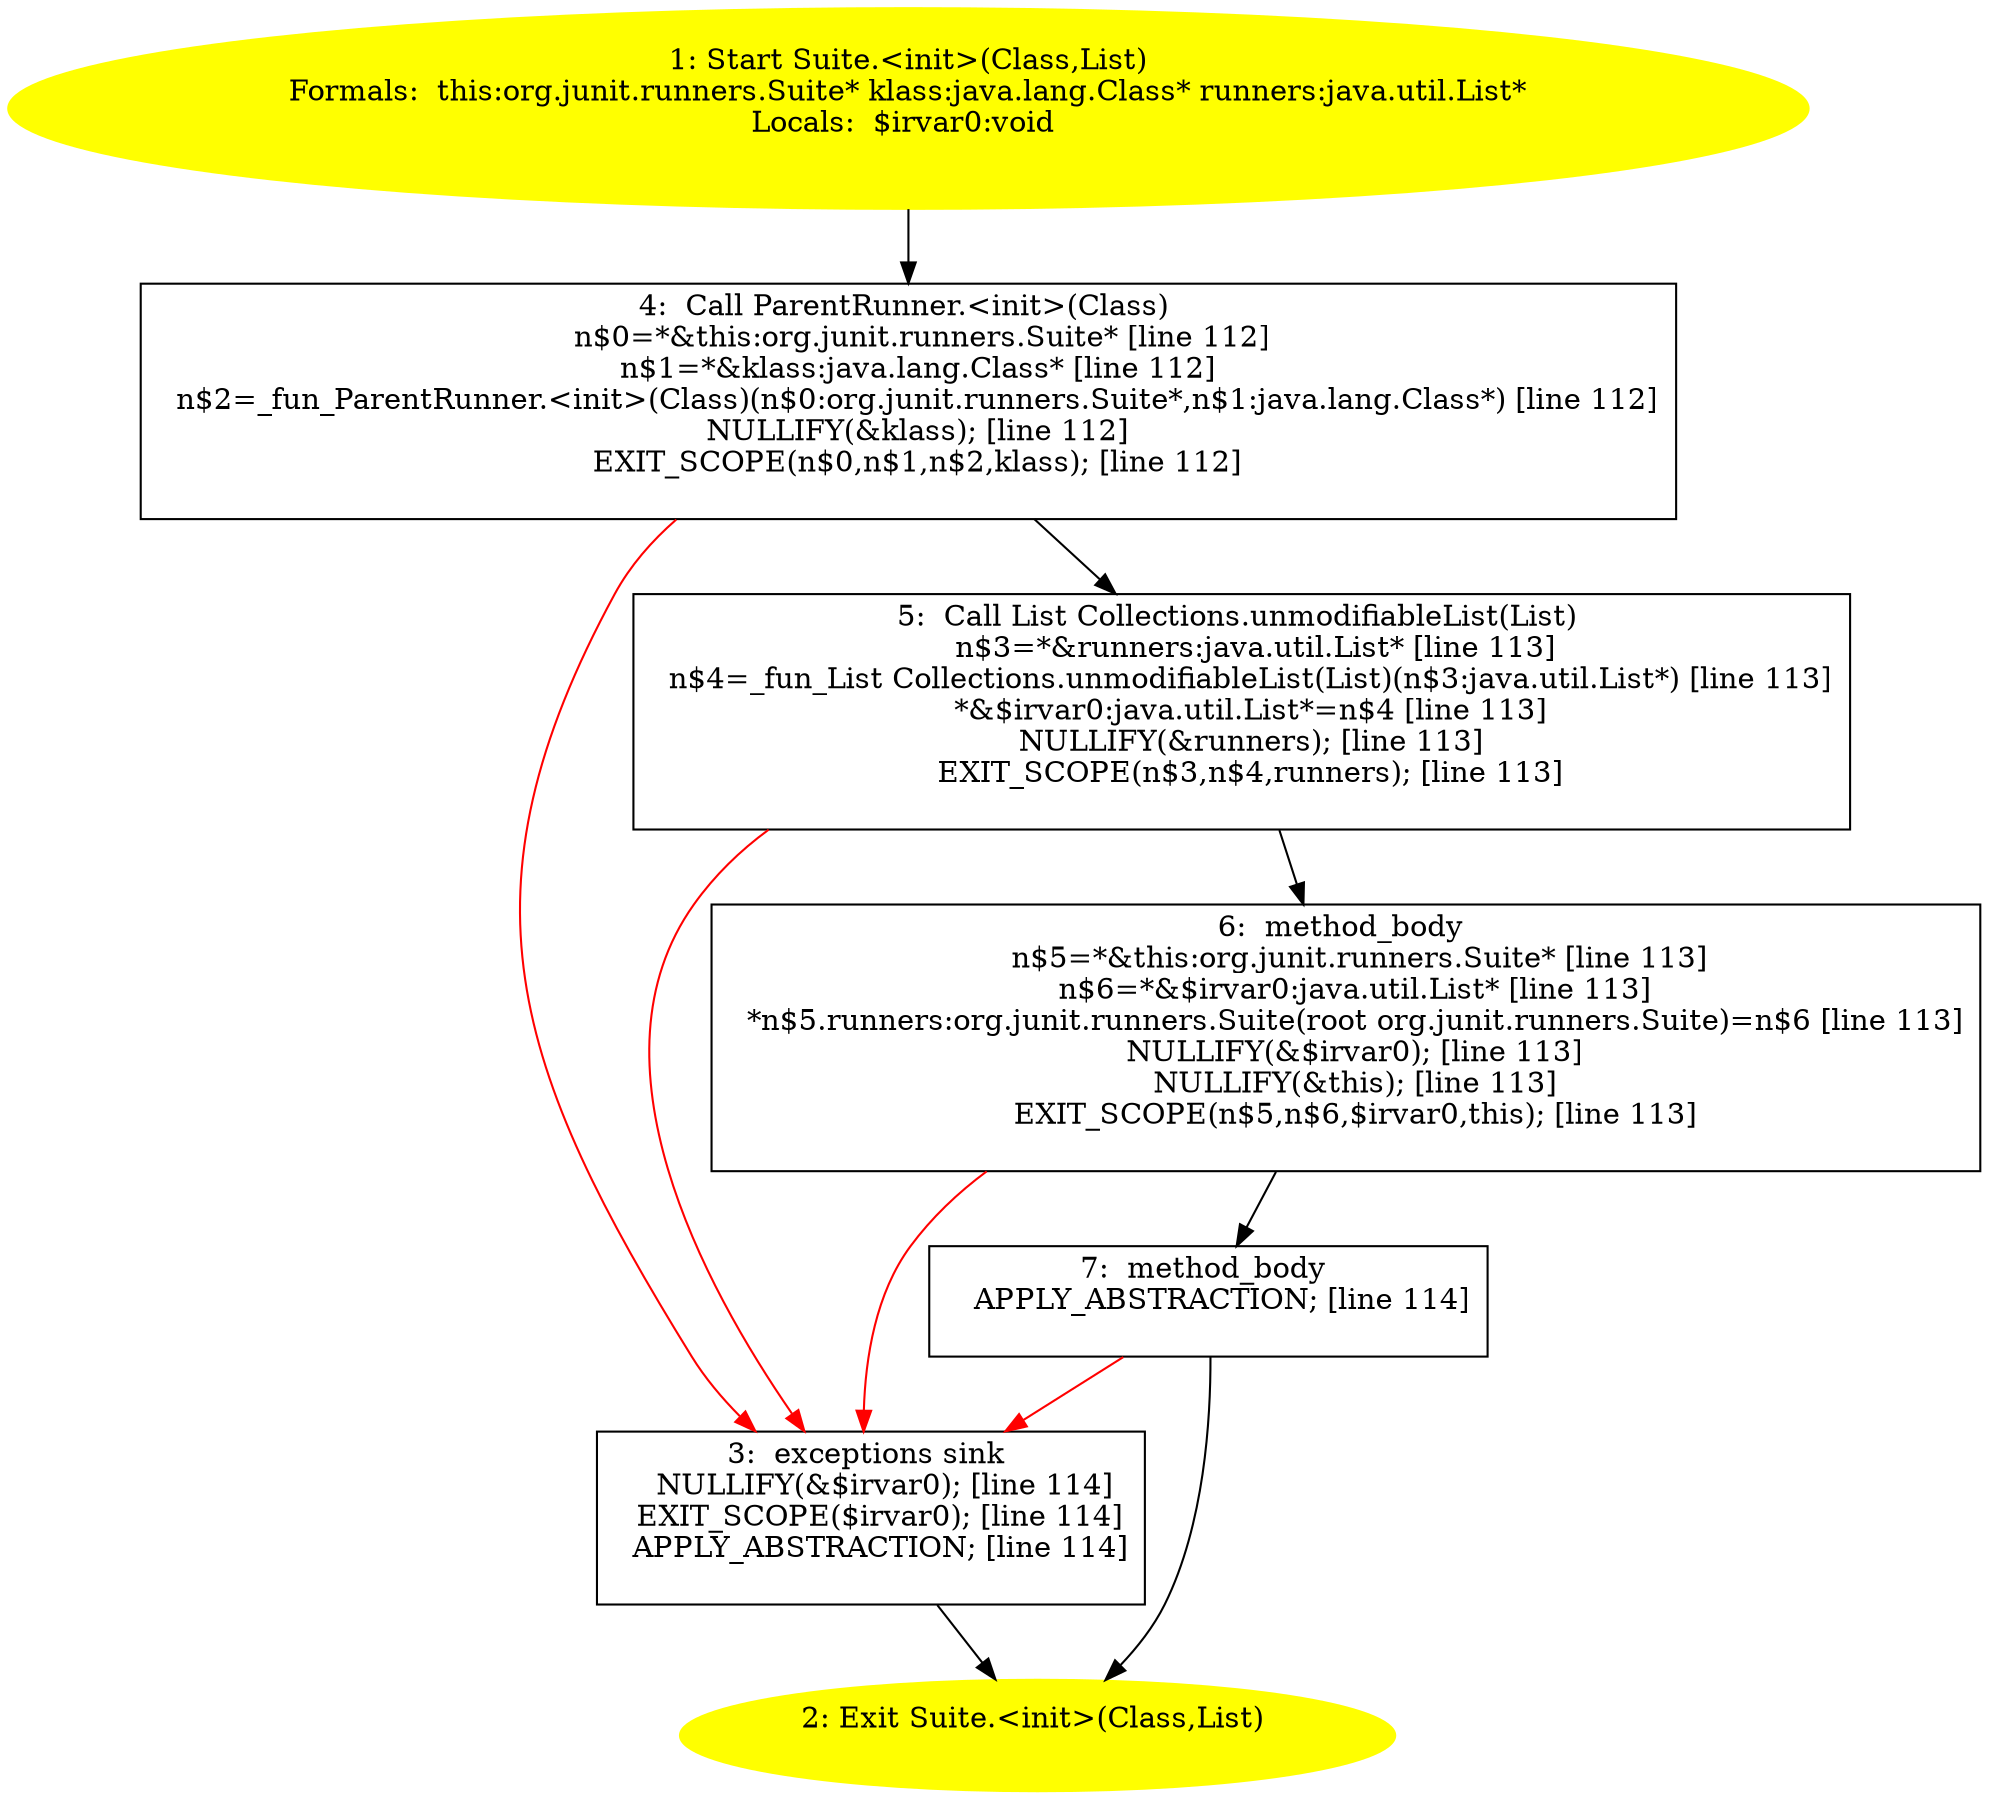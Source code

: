 /* @generated */
digraph cfg {
"org.junit.runners.Suite.<init>(java.lang.Class,java.util.List).3444e97b7e67cc726ee9580b4fe8a816_1" [label="1: Start Suite.<init>(Class,List)\nFormals:  this:org.junit.runners.Suite* klass:java.lang.Class* runners:java.util.List*\nLocals:  $irvar0:void \n  " color=yellow style=filled]
	

	 "org.junit.runners.Suite.<init>(java.lang.Class,java.util.List).3444e97b7e67cc726ee9580b4fe8a816_1" -> "org.junit.runners.Suite.<init>(java.lang.Class,java.util.List).3444e97b7e67cc726ee9580b4fe8a816_4" ;
"org.junit.runners.Suite.<init>(java.lang.Class,java.util.List).3444e97b7e67cc726ee9580b4fe8a816_2" [label="2: Exit Suite.<init>(Class,List) \n  " color=yellow style=filled]
	

"org.junit.runners.Suite.<init>(java.lang.Class,java.util.List).3444e97b7e67cc726ee9580b4fe8a816_3" [label="3:  exceptions sink \n   NULLIFY(&$irvar0); [line 114]\n  EXIT_SCOPE($irvar0); [line 114]\n  APPLY_ABSTRACTION; [line 114]\n " shape="box"]
	

	 "org.junit.runners.Suite.<init>(java.lang.Class,java.util.List).3444e97b7e67cc726ee9580b4fe8a816_3" -> "org.junit.runners.Suite.<init>(java.lang.Class,java.util.List).3444e97b7e67cc726ee9580b4fe8a816_2" ;
"org.junit.runners.Suite.<init>(java.lang.Class,java.util.List).3444e97b7e67cc726ee9580b4fe8a816_4" [label="4:  Call ParentRunner.<init>(Class) \n   n$0=*&this:org.junit.runners.Suite* [line 112]\n  n$1=*&klass:java.lang.Class* [line 112]\n  n$2=_fun_ParentRunner.<init>(Class)(n$0:org.junit.runners.Suite*,n$1:java.lang.Class*) [line 112]\n  NULLIFY(&klass); [line 112]\n  EXIT_SCOPE(n$0,n$1,n$2,klass); [line 112]\n " shape="box"]
	

	 "org.junit.runners.Suite.<init>(java.lang.Class,java.util.List).3444e97b7e67cc726ee9580b4fe8a816_4" -> "org.junit.runners.Suite.<init>(java.lang.Class,java.util.List).3444e97b7e67cc726ee9580b4fe8a816_5" ;
	 "org.junit.runners.Suite.<init>(java.lang.Class,java.util.List).3444e97b7e67cc726ee9580b4fe8a816_4" -> "org.junit.runners.Suite.<init>(java.lang.Class,java.util.List).3444e97b7e67cc726ee9580b4fe8a816_3" [color="red" ];
"org.junit.runners.Suite.<init>(java.lang.Class,java.util.List).3444e97b7e67cc726ee9580b4fe8a816_5" [label="5:  Call List Collections.unmodifiableList(List) \n   n$3=*&runners:java.util.List* [line 113]\n  n$4=_fun_List Collections.unmodifiableList(List)(n$3:java.util.List*) [line 113]\n  *&$irvar0:java.util.List*=n$4 [line 113]\n  NULLIFY(&runners); [line 113]\n  EXIT_SCOPE(n$3,n$4,runners); [line 113]\n " shape="box"]
	

	 "org.junit.runners.Suite.<init>(java.lang.Class,java.util.List).3444e97b7e67cc726ee9580b4fe8a816_5" -> "org.junit.runners.Suite.<init>(java.lang.Class,java.util.List).3444e97b7e67cc726ee9580b4fe8a816_6" ;
	 "org.junit.runners.Suite.<init>(java.lang.Class,java.util.List).3444e97b7e67cc726ee9580b4fe8a816_5" -> "org.junit.runners.Suite.<init>(java.lang.Class,java.util.List).3444e97b7e67cc726ee9580b4fe8a816_3" [color="red" ];
"org.junit.runners.Suite.<init>(java.lang.Class,java.util.List).3444e97b7e67cc726ee9580b4fe8a816_6" [label="6:  method_body \n   n$5=*&this:org.junit.runners.Suite* [line 113]\n  n$6=*&$irvar0:java.util.List* [line 113]\n  *n$5.runners:org.junit.runners.Suite(root org.junit.runners.Suite)=n$6 [line 113]\n  NULLIFY(&$irvar0); [line 113]\n  NULLIFY(&this); [line 113]\n  EXIT_SCOPE(n$5,n$6,$irvar0,this); [line 113]\n " shape="box"]
	

	 "org.junit.runners.Suite.<init>(java.lang.Class,java.util.List).3444e97b7e67cc726ee9580b4fe8a816_6" -> "org.junit.runners.Suite.<init>(java.lang.Class,java.util.List).3444e97b7e67cc726ee9580b4fe8a816_7" ;
	 "org.junit.runners.Suite.<init>(java.lang.Class,java.util.List).3444e97b7e67cc726ee9580b4fe8a816_6" -> "org.junit.runners.Suite.<init>(java.lang.Class,java.util.List).3444e97b7e67cc726ee9580b4fe8a816_3" [color="red" ];
"org.junit.runners.Suite.<init>(java.lang.Class,java.util.List).3444e97b7e67cc726ee9580b4fe8a816_7" [label="7:  method_body \n   APPLY_ABSTRACTION; [line 114]\n " shape="box"]
	

	 "org.junit.runners.Suite.<init>(java.lang.Class,java.util.List).3444e97b7e67cc726ee9580b4fe8a816_7" -> "org.junit.runners.Suite.<init>(java.lang.Class,java.util.List).3444e97b7e67cc726ee9580b4fe8a816_2" ;
	 "org.junit.runners.Suite.<init>(java.lang.Class,java.util.List).3444e97b7e67cc726ee9580b4fe8a816_7" -> "org.junit.runners.Suite.<init>(java.lang.Class,java.util.List).3444e97b7e67cc726ee9580b4fe8a816_3" [color="red" ];
}
